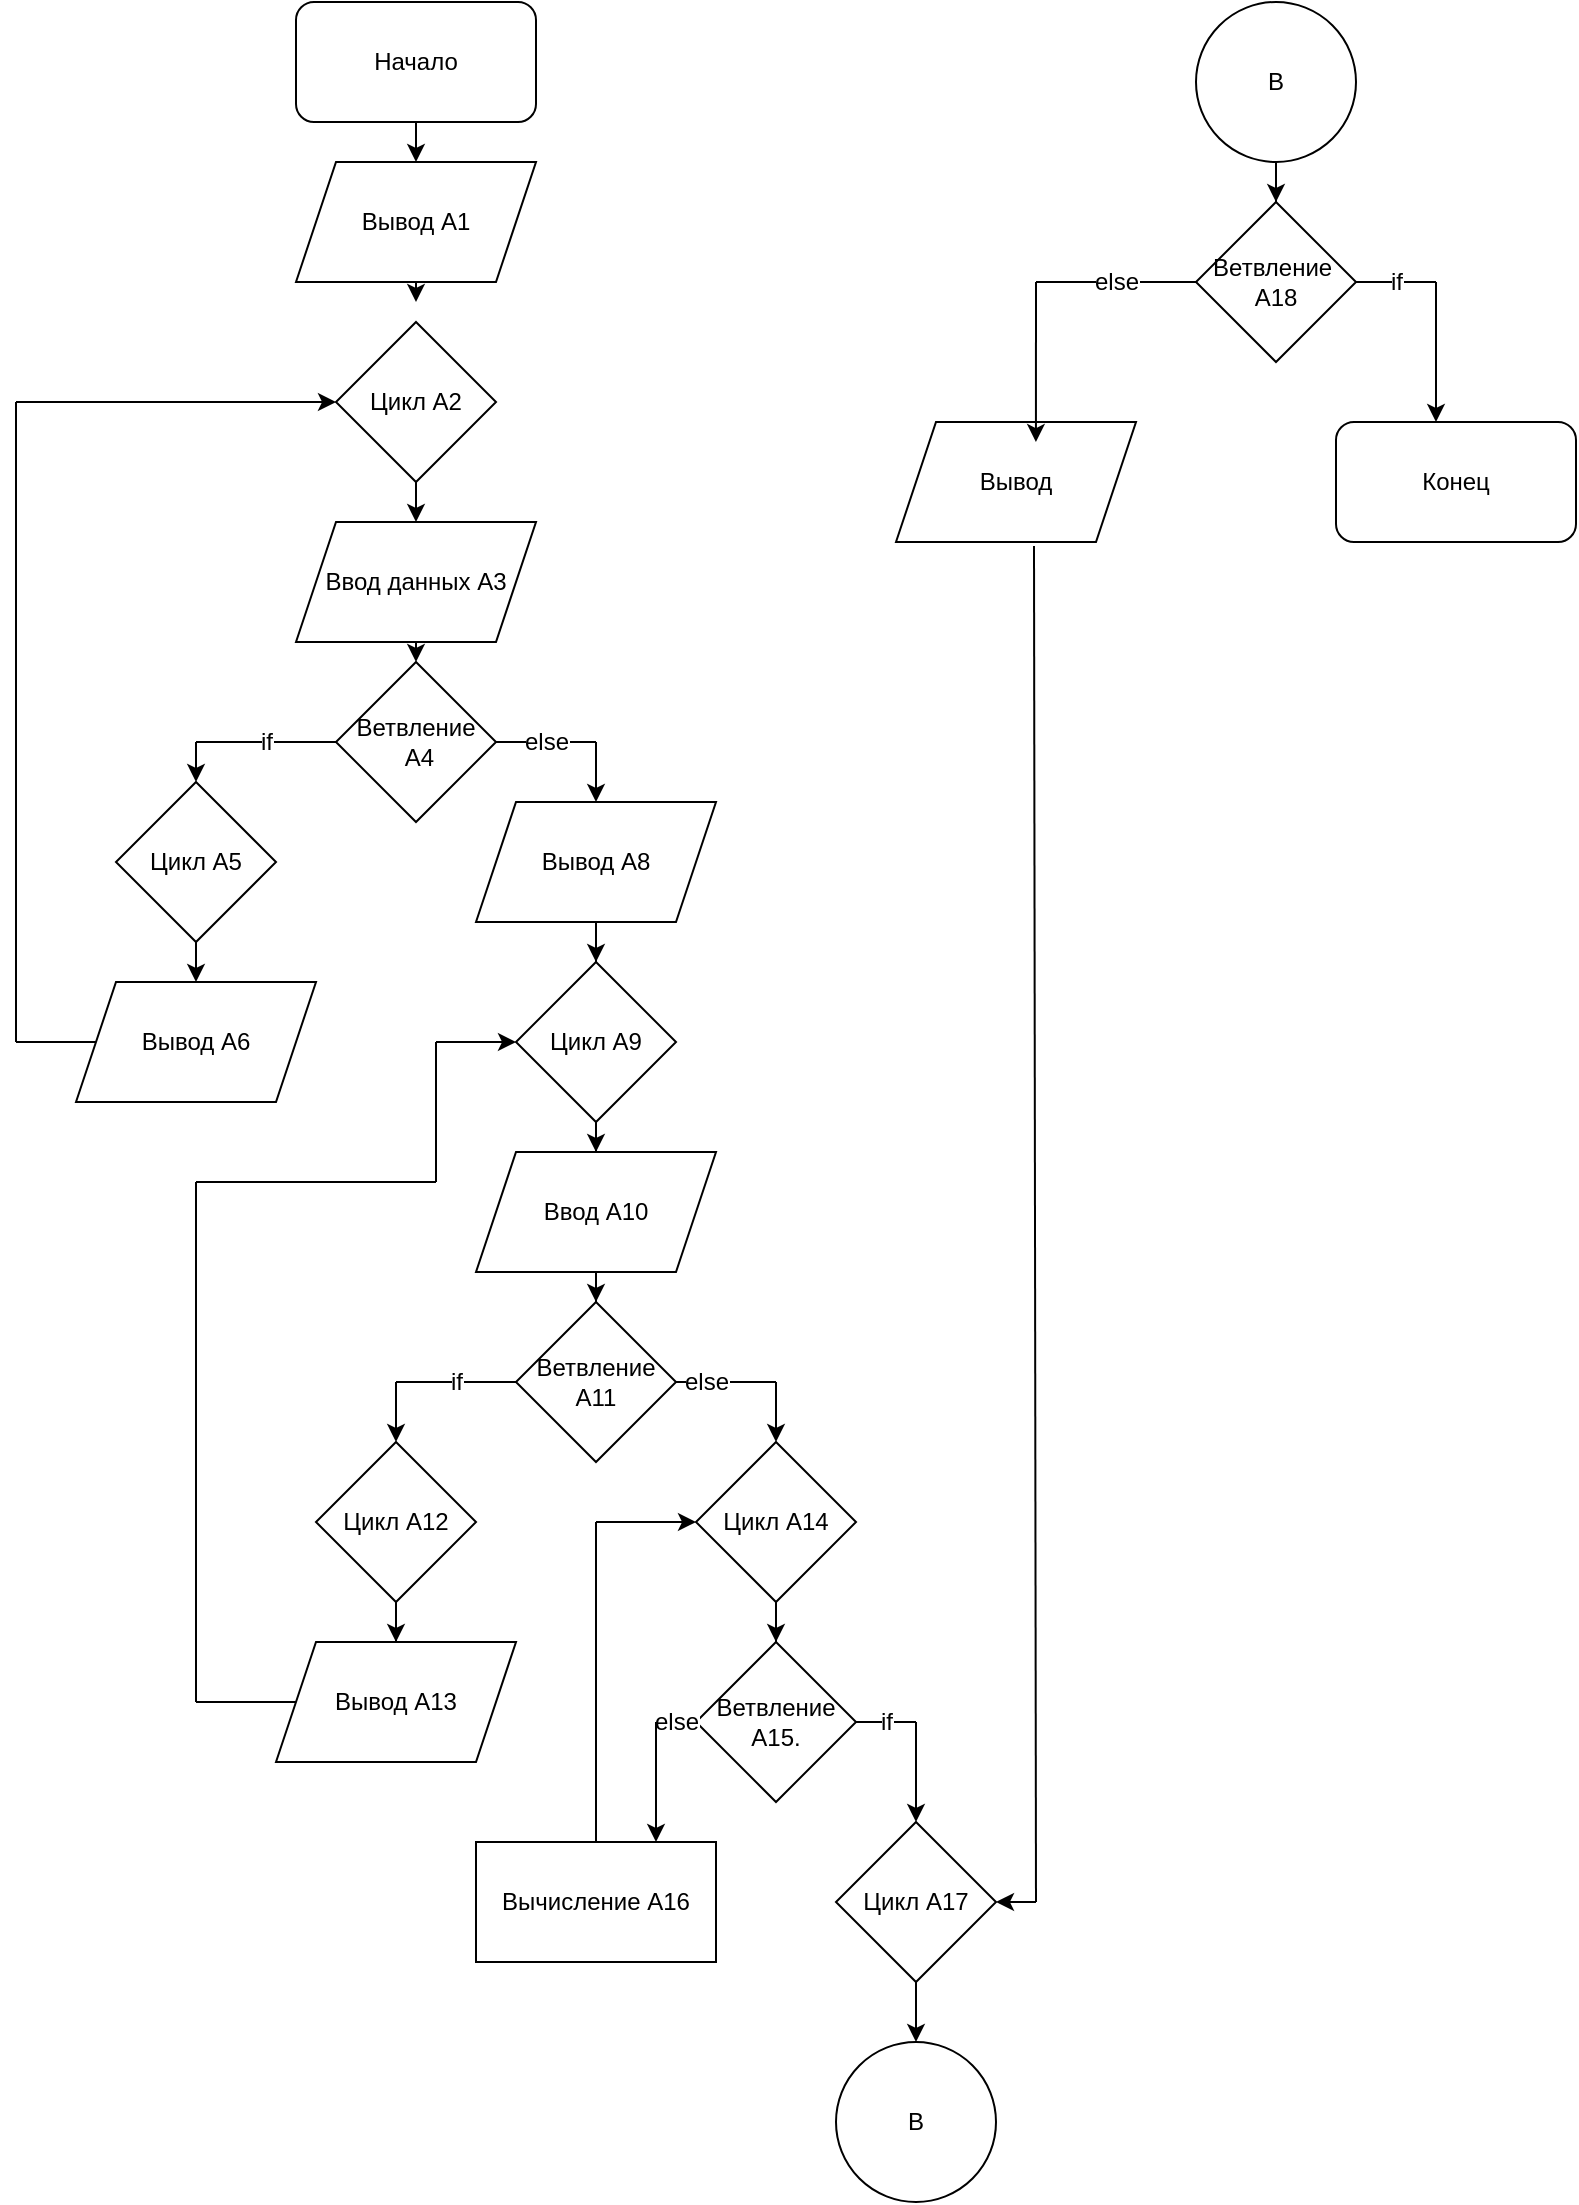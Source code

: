<mxfile version="16.3.0" type="device"><diagram id="2_x_42_vt07kQqVwBR9U" name="Page-1"><mxGraphModel dx="219" dy="363" grid="1" gridSize="10" guides="1" tooltips="1" connect="1" arrows="1" fold="1" page="1" pageScale="1" pageWidth="827" pageHeight="1169" math="0" shadow="0"><root><mxCell id="0"/><mxCell id="1" parent="0"/><mxCell id="sVKtFC1MSGH8QYwimQIY-1" value="Начало" style="rounded=1;whiteSpace=wrap;html=1;" parent="1" vertex="1"><mxGeometry x="170" y="10" width="120" height="60" as="geometry"/></mxCell><mxCell id="sVKtFC1MSGH8QYwimQIY-2" value="Вывод А1" style="shape=parallelogram;perimeter=parallelogramPerimeter;whiteSpace=wrap;html=1;fixedSize=1;" parent="1" vertex="1"><mxGeometry x="170" y="90" width="120" height="60" as="geometry"/></mxCell><mxCell id="sVKtFC1MSGH8QYwimQIY-4" value="Ввод данных А3" style="shape=parallelogram;perimeter=parallelogramPerimeter;whiteSpace=wrap;html=1;fixedSize=1;" parent="1" vertex="1"><mxGeometry x="170" y="270" width="120" height="60" as="geometry"/></mxCell><mxCell id="sVKtFC1MSGH8QYwimQIY-8" value="" style="endArrow=classic;html=1;rounded=0;exitX=0.5;exitY=1;exitDx=0;exitDy=0;" parent="1" source="sVKtFC1MSGH8QYwimQIY-1" edge="1"><mxGeometry width="50" height="50" relative="1" as="geometry"><mxPoint x="200" y="390" as="sourcePoint"/><mxPoint x="230" y="90" as="targetPoint"/></mxGeometry></mxCell><mxCell id="sVKtFC1MSGH8QYwimQIY-12" value="" style="endArrow=none;html=1;rounded=0;entryX=0.5;entryY=1;entryDx=0;entryDy=0;" parent="1" edge="1"><mxGeometry width="50" height="50" relative="1" as="geometry"><mxPoint x="230" y="420" as="sourcePoint"/><mxPoint x="230" y="400" as="targetPoint"/></mxGeometry></mxCell><mxCell id="sVKtFC1MSGH8QYwimQIY-47" value="" style="edgeStyle=orthogonalEdgeStyle;rounded=0;orthogonalLoop=1;jettySize=auto;html=1;" parent="1" source="sVKtFC1MSGH8QYwimQIY-20" target="sVKtFC1MSGH8QYwimQIY-46" edge="1"><mxGeometry relative="1" as="geometry"/></mxCell><mxCell id="sVKtFC1MSGH8QYwimQIY-20" value="Вывод А8" style="shape=parallelogram;perimeter=parallelogramPerimeter;whiteSpace=wrap;html=1;fixedSize=1;" parent="1" vertex="1"><mxGeometry x="260" y="410" width="120" height="60" as="geometry"/></mxCell><mxCell id="sVKtFC1MSGH8QYwimQIY-31" value="Вывод А6" style="shape=parallelogram;perimeter=parallelogramPerimeter;whiteSpace=wrap;html=1;fixedSize=1;" parent="1" vertex="1"><mxGeometry x="60" y="500" width="120" height="60" as="geometry"/></mxCell><mxCell id="sVKtFC1MSGH8QYwimQIY-34" value="" style="endArrow=none;html=1;rounded=0;" parent="1" edge="1"><mxGeometry width="50" height="50" relative="1" as="geometry"><mxPoint x="30" y="530" as="sourcePoint"/><mxPoint x="30" y="210" as="targetPoint"/></mxGeometry></mxCell><mxCell id="sVKtFC1MSGH8QYwimQIY-35" value="" style="endArrow=classic;html=1;rounded=0;entryX=0;entryY=0.5;entryDx=0;entryDy=0;" parent="1" target="sVKtFC1MSGH8QYwimQIY-38" edge="1"><mxGeometry width="50" height="50" relative="1" as="geometry"><mxPoint x="30" y="210" as="sourcePoint"/><mxPoint x="180" y="200" as="targetPoint"/></mxGeometry></mxCell><mxCell id="sVKtFC1MSGH8QYwimQIY-37" value="Ветвление&lt;br&gt;&amp;nbsp;А4" style="rhombus;whiteSpace=wrap;html=1;" parent="1" vertex="1"><mxGeometry x="190" y="340" width="80" height="80" as="geometry"/></mxCell><mxCell id="sVKtFC1MSGH8QYwimQIY-38" value="Цикл А2" style="rhombus;whiteSpace=wrap;html=1;" parent="1" vertex="1"><mxGeometry x="190" y="170" width="80" height="80" as="geometry"/></mxCell><mxCell id="sVKtFC1MSGH8QYwimQIY-39" value="" style="endArrow=classic;html=1;rounded=0;exitX=0.5;exitY=1;exitDx=0;exitDy=0;" parent="1" source="sVKtFC1MSGH8QYwimQIY-2" edge="1"><mxGeometry width="50" height="50" relative="1" as="geometry"><mxPoint x="210" y="350" as="sourcePoint"/><mxPoint x="230" y="160" as="targetPoint"/></mxGeometry></mxCell><mxCell id="sVKtFC1MSGH8QYwimQIY-40" value="" style="endArrow=classic;html=1;rounded=0;exitX=0.5;exitY=1;exitDx=0;exitDy=0;entryX=0.5;entryY=0;entryDx=0;entryDy=0;" parent="1" source="sVKtFC1MSGH8QYwimQIY-38" target="sVKtFC1MSGH8QYwimQIY-4" edge="1"><mxGeometry width="50" height="50" relative="1" as="geometry"><mxPoint x="210" y="350" as="sourcePoint"/><mxPoint x="260" y="300" as="targetPoint"/></mxGeometry></mxCell><mxCell id="sVKtFC1MSGH8QYwimQIY-41" value="" style="endArrow=classic;html=1;rounded=0;exitX=0.5;exitY=1;exitDx=0;exitDy=0;" parent="1" source="sVKtFC1MSGH8QYwimQIY-4" target="sVKtFC1MSGH8QYwimQIY-37" edge="1"><mxGeometry width="50" height="50" relative="1" as="geometry"><mxPoint x="210" y="350" as="sourcePoint"/><mxPoint x="260" y="300" as="targetPoint"/></mxGeometry></mxCell><mxCell id="sVKtFC1MSGH8QYwimQIY-42" value="Цикл А5" style="rhombus;whiteSpace=wrap;html=1;" parent="1" vertex="1"><mxGeometry x="80" y="400" width="80" height="80" as="geometry"/></mxCell><mxCell id="sVKtFC1MSGH8QYwimQIY-44" value="" style="endArrow=classic;html=1;rounded=0;exitX=0.5;exitY=1;exitDx=0;exitDy=0;entryX=0.5;entryY=0;entryDx=0;entryDy=0;" parent="1" source="sVKtFC1MSGH8QYwimQIY-42" target="sVKtFC1MSGH8QYwimQIY-31" edge="1"><mxGeometry width="50" height="50" relative="1" as="geometry"><mxPoint x="210" y="350" as="sourcePoint"/><mxPoint x="260" y="300" as="targetPoint"/></mxGeometry></mxCell><mxCell id="sVKtFC1MSGH8QYwimQIY-49" value="" style="edgeStyle=orthogonalEdgeStyle;rounded=0;orthogonalLoop=1;jettySize=auto;html=1;" parent="1" source="sVKtFC1MSGH8QYwimQIY-46" target="sVKtFC1MSGH8QYwimQIY-48" edge="1"><mxGeometry relative="1" as="geometry"/></mxCell><mxCell id="sVKtFC1MSGH8QYwimQIY-46" value="Цикл А9" style="rhombus;whiteSpace=wrap;html=1;" parent="1" vertex="1"><mxGeometry x="280" y="490" width="80" height="80" as="geometry"/></mxCell><mxCell id="sVKtFC1MSGH8QYwimQIY-51" value="" style="edgeStyle=orthogonalEdgeStyle;rounded=0;orthogonalLoop=1;jettySize=auto;html=1;" parent="1" source="sVKtFC1MSGH8QYwimQIY-48" target="sVKtFC1MSGH8QYwimQIY-50" edge="1"><mxGeometry relative="1" as="geometry"/></mxCell><mxCell id="sVKtFC1MSGH8QYwimQIY-48" value="Ввод А10" style="shape=parallelogram;perimeter=parallelogramPerimeter;whiteSpace=wrap;html=1;fixedSize=1;" parent="1" vertex="1"><mxGeometry x="260" y="585" width="120" height="60" as="geometry"/></mxCell><mxCell id="sVKtFC1MSGH8QYwimQIY-50" value="Ветвление&lt;br&gt;А11" style="rhombus;whiteSpace=wrap;html=1;" parent="1" vertex="1"><mxGeometry x="280" y="660" width="80" height="80" as="geometry"/></mxCell><mxCell id="r2EymgDgxnuuoJTEq0Ku-38" value="" style="edgeStyle=orthogonalEdgeStyle;rounded=0;orthogonalLoop=1;jettySize=auto;html=1;fontSize=12;" edge="1" parent="1" source="sVKtFC1MSGH8QYwimQIY-54" target="r2EymgDgxnuuoJTEq0Ku-37"><mxGeometry relative="1" as="geometry"/></mxCell><mxCell id="sVKtFC1MSGH8QYwimQIY-54" value="B" style="ellipse;whiteSpace=wrap;html=1;aspect=fixed;" parent="1" vertex="1"><mxGeometry x="620" y="10" width="80" height="80" as="geometry"/></mxCell><mxCell id="sVKtFC1MSGH8QYwimQIY-58" value="B" style="ellipse;whiteSpace=wrap;html=1;aspect=fixed;" parent="1" vertex="1"><mxGeometry x="440" y="1030" width="80" height="80" as="geometry"/></mxCell><mxCell id="sVKtFC1MSGH8QYwimQIY-70" value="" style="edgeStyle=orthogonalEdgeStyle;rounded=0;orthogonalLoop=1;jettySize=auto;html=1;" parent="1" edge="1"><mxGeometry relative="1" as="geometry"><mxPoint x="500" y="180" as="sourcePoint"/><mxPoint x="500" y="180" as="targetPoint"/></mxGeometry></mxCell><mxCell id="r2EymgDgxnuuoJTEq0Ku-1" value="" style="endArrow=none;html=1;rounded=0;exitX=0;exitY=0.5;exitDx=0;exitDy=0;" edge="1" parent="1" source="sVKtFC1MSGH8QYwimQIY-31"><mxGeometry width="50" height="50" relative="1" as="geometry"><mxPoint x="340" y="490" as="sourcePoint"/><mxPoint x="30" y="530" as="targetPoint"/></mxGeometry></mxCell><mxCell id="r2EymgDgxnuuoJTEq0Ku-2" value="if" style="endArrow=none;html=1;rounded=0;entryX=0;entryY=0.5;entryDx=0;entryDy=0;fontSize=12;" edge="1" parent="1" target="sVKtFC1MSGH8QYwimQIY-37"><mxGeometry width="50" height="50" relative="1" as="geometry"><mxPoint x="120" y="380" as="sourcePoint"/><mxPoint x="200" y="430" as="targetPoint"/><Array as="points"><mxPoint x="150" y="380"/></Array></mxGeometry></mxCell><mxCell id="r2EymgDgxnuuoJTEq0Ku-3" value="" style="endArrow=classic;html=1;rounded=0;entryX=0.5;entryY=0;entryDx=0;entryDy=0;" edge="1" parent="1" target="sVKtFC1MSGH8QYwimQIY-42"><mxGeometry width="50" height="50" relative="1" as="geometry"><mxPoint x="120" y="380" as="sourcePoint"/><mxPoint x="200" y="430" as="targetPoint"/></mxGeometry></mxCell><mxCell id="r2EymgDgxnuuoJTEq0Ku-4" value="else" style="endArrow=none;html=1;rounded=0;fontSize=12;exitX=1;exitY=0.5;exitDx=0;exitDy=0;" edge="1" parent="1" source="sVKtFC1MSGH8QYwimQIY-37"><mxGeometry width="50" height="50" relative="1" as="geometry"><mxPoint x="270" y="500" as="sourcePoint"/><mxPoint x="320" y="380" as="targetPoint"/></mxGeometry></mxCell><mxCell id="r2EymgDgxnuuoJTEq0Ku-5" value="" style="endArrow=classic;html=1;rounded=0;fontSize=14;" edge="1" parent="1"><mxGeometry width="50" height="50" relative="1" as="geometry"><mxPoint x="320" y="380" as="sourcePoint"/><mxPoint x="320" y="410" as="targetPoint"/></mxGeometry></mxCell><mxCell id="r2EymgDgxnuuoJTEq0Ku-10" value="" style="edgeStyle=orthogonalEdgeStyle;rounded=0;orthogonalLoop=1;jettySize=auto;html=1;fontSize=12;" edge="1" parent="1" source="r2EymgDgxnuuoJTEq0Ku-6" target="r2EymgDgxnuuoJTEq0Ku-9"><mxGeometry relative="1" as="geometry"/></mxCell><mxCell id="r2EymgDgxnuuoJTEq0Ku-6" value="Цикл А12" style="rhombus;whiteSpace=wrap;html=1;fontSize=12;" vertex="1" parent="1"><mxGeometry x="180" y="730" width="80" height="80" as="geometry"/></mxCell><mxCell id="r2EymgDgxnuuoJTEq0Ku-7" value="if" style="endArrow=none;html=1;rounded=0;fontSize=12;entryX=0;entryY=0.5;entryDx=0;entryDy=0;" edge="1" parent="1" target="sVKtFC1MSGH8QYwimQIY-50"><mxGeometry width="50" height="50" relative="1" as="geometry"><mxPoint x="220" y="700" as="sourcePoint"/><mxPoint x="360" y="720" as="targetPoint"/></mxGeometry></mxCell><mxCell id="r2EymgDgxnuuoJTEq0Ku-8" value="" style="endArrow=classic;html=1;rounded=0;fontSize=12;entryX=0.5;entryY=0;entryDx=0;entryDy=0;" edge="1" parent="1" target="r2EymgDgxnuuoJTEq0Ku-6"><mxGeometry width="50" height="50" relative="1" as="geometry"><mxPoint x="220" y="700" as="sourcePoint"/><mxPoint x="360" y="720" as="targetPoint"/></mxGeometry></mxCell><mxCell id="r2EymgDgxnuuoJTEq0Ku-9" value="Вывод А13" style="shape=parallelogram;perimeter=parallelogramPerimeter;whiteSpace=wrap;html=1;fixedSize=1;fontSize=12;" vertex="1" parent="1"><mxGeometry x="160" y="830" width="120" height="60" as="geometry"/></mxCell><mxCell id="r2EymgDgxnuuoJTEq0Ku-11" value="" style="endArrow=none;html=1;rounded=0;fontSize=12;exitX=0;exitY=0.5;exitDx=0;exitDy=0;" edge="1" parent="1" source="r2EymgDgxnuuoJTEq0Ku-9"><mxGeometry width="50" height="50" relative="1" as="geometry"><mxPoint x="310" y="770" as="sourcePoint"/><mxPoint x="120" y="860" as="targetPoint"/></mxGeometry></mxCell><mxCell id="r2EymgDgxnuuoJTEq0Ku-12" value="" style="endArrow=none;html=1;rounded=0;fontSize=12;" edge="1" parent="1"><mxGeometry width="50" height="50" relative="1" as="geometry"><mxPoint x="120" y="860" as="sourcePoint"/><mxPoint x="120" y="600" as="targetPoint"/></mxGeometry></mxCell><mxCell id="r2EymgDgxnuuoJTEq0Ku-13" value="" style="endArrow=none;html=1;rounded=0;fontSize=12;" edge="1" parent="1"><mxGeometry width="50" height="50" relative="1" as="geometry"><mxPoint x="120" y="600" as="sourcePoint"/><mxPoint x="240" y="600" as="targetPoint"/></mxGeometry></mxCell><mxCell id="r2EymgDgxnuuoJTEq0Ku-14" value="" style="endArrow=none;html=1;rounded=0;fontSize=12;" edge="1" parent="1"><mxGeometry width="50" height="50" relative="1" as="geometry"><mxPoint x="240" y="600" as="sourcePoint"/><mxPoint x="240" y="530" as="targetPoint"/></mxGeometry></mxCell><mxCell id="r2EymgDgxnuuoJTEq0Ku-15" value="" style="endArrow=classic;html=1;rounded=0;fontSize=12;" edge="1" parent="1" target="sVKtFC1MSGH8QYwimQIY-46"><mxGeometry width="50" height="50" relative="1" as="geometry"><mxPoint x="240" y="530" as="sourcePoint"/><mxPoint x="320" y="730" as="targetPoint"/></mxGeometry></mxCell><mxCell id="r2EymgDgxnuuoJTEq0Ku-21" value="" style="edgeStyle=orthogonalEdgeStyle;rounded=0;orthogonalLoop=1;jettySize=auto;html=1;fontSize=12;" edge="1" parent="1" source="r2EymgDgxnuuoJTEq0Ku-16" target="r2EymgDgxnuuoJTEq0Ku-20"><mxGeometry relative="1" as="geometry"/></mxCell><mxCell id="r2EymgDgxnuuoJTEq0Ku-16" value="Цикл А14" style="rhombus;whiteSpace=wrap;html=1;fontSize=12;" vertex="1" parent="1"><mxGeometry x="370" y="730" width="80" height="80" as="geometry"/></mxCell><mxCell id="r2EymgDgxnuuoJTEq0Ku-17" value="" style="endArrow=none;html=1;rounded=0;fontSize=12;exitX=1;exitY=0.5;exitDx=0;exitDy=0;" edge="1" parent="1" source="sVKtFC1MSGH8QYwimQIY-50"><mxGeometry width="50" height="50" relative="1" as="geometry"><mxPoint x="310" y="720" as="sourcePoint"/><mxPoint x="410" y="700" as="targetPoint"/></mxGeometry></mxCell><mxCell id="r2EymgDgxnuuoJTEq0Ku-19" value="else" style="edgeLabel;html=1;align=center;verticalAlign=middle;resizable=0;points=[];fontSize=12;" vertex="1" connectable="0" parent="r2EymgDgxnuuoJTEq0Ku-17"><mxGeometry x="-0.4" relative="1" as="geometry"><mxPoint as="offset"/></mxGeometry></mxCell><mxCell id="r2EymgDgxnuuoJTEq0Ku-18" value="" style="endArrow=classic;html=1;rounded=0;fontSize=12;" edge="1" parent="1" target="r2EymgDgxnuuoJTEq0Ku-16"><mxGeometry width="50" height="50" relative="1" as="geometry"><mxPoint x="410" y="700" as="sourcePoint"/><mxPoint x="360" y="670" as="targetPoint"/></mxGeometry></mxCell><mxCell id="r2EymgDgxnuuoJTEq0Ku-20" value="Ветвление&lt;br&gt;А15." style="rhombus;whiteSpace=wrap;html=1;fontSize=12;" vertex="1" parent="1"><mxGeometry x="370" y="830" width="80" height="80" as="geometry"/></mxCell><mxCell id="r2EymgDgxnuuoJTEq0Ku-22" value="Вычисление А16" style="rounded=0;whiteSpace=wrap;html=1;fontSize=12;" vertex="1" parent="1"><mxGeometry x="260" y="930" width="120" height="60" as="geometry"/></mxCell><mxCell id="r2EymgDgxnuuoJTEq0Ku-23" value="else" style="endArrow=none;html=1;rounded=0;fontSize=12;exitX=0;exitY=0.5;exitDx=0;exitDy=0;" edge="1" parent="1" source="r2EymgDgxnuuoJTEq0Ku-20"><mxGeometry width="50" height="50" relative="1" as="geometry"><mxPoint x="350" y="870" as="sourcePoint"/><mxPoint x="350" y="870" as="targetPoint"/></mxGeometry></mxCell><mxCell id="r2EymgDgxnuuoJTEq0Ku-24" value="" style="endArrow=classic;html=1;rounded=0;fontSize=12;entryX=0.75;entryY=0;entryDx=0;entryDy=0;" edge="1" parent="1" target="r2EymgDgxnuuoJTEq0Ku-22"><mxGeometry width="50" height="50" relative="1" as="geometry"><mxPoint x="350" y="870" as="sourcePoint"/><mxPoint x="400" y="820" as="targetPoint"/></mxGeometry></mxCell><mxCell id="r2EymgDgxnuuoJTEq0Ku-25" value="" style="endArrow=none;html=1;rounded=0;fontSize=12;exitX=0.5;exitY=0;exitDx=0;exitDy=0;" edge="1" parent="1" source="r2EymgDgxnuuoJTEq0Ku-22"><mxGeometry width="50" height="50" relative="1" as="geometry"><mxPoint x="390" y="880" as="sourcePoint"/><mxPoint x="320" y="770" as="targetPoint"/></mxGeometry></mxCell><mxCell id="r2EymgDgxnuuoJTEq0Ku-26" value="" style="endArrow=classic;html=1;rounded=0;fontSize=12;" edge="1" parent="1"><mxGeometry width="50" height="50" relative="1" as="geometry"><mxPoint x="320" y="770" as="sourcePoint"/><mxPoint x="370" y="770" as="targetPoint"/></mxGeometry></mxCell><mxCell id="r2EymgDgxnuuoJTEq0Ku-28" value="if" style="endArrow=none;html=1;rounded=0;fontSize=12;exitX=1;exitY=0.5;exitDx=0;exitDy=0;" edge="1" parent="1" source="r2EymgDgxnuuoJTEq0Ku-20"><mxGeometry width="50" height="50" relative="1" as="geometry"><mxPoint x="470" y="820" as="sourcePoint"/><mxPoint x="480" y="870" as="targetPoint"/></mxGeometry></mxCell><mxCell id="r2EymgDgxnuuoJTEq0Ku-36" value="" style="edgeStyle=orthogonalEdgeStyle;rounded=0;orthogonalLoop=1;jettySize=auto;html=1;fontSize=12;" edge="1" parent="1" source="r2EymgDgxnuuoJTEq0Ku-30" target="sVKtFC1MSGH8QYwimQIY-58"><mxGeometry relative="1" as="geometry"/></mxCell><mxCell id="r2EymgDgxnuuoJTEq0Ku-30" value="Цикл А17" style="rhombus;whiteSpace=wrap;html=1;fontSize=12;" vertex="1" parent="1"><mxGeometry x="440" y="920" width="80" height="80" as="geometry"/></mxCell><mxCell id="r2EymgDgxnuuoJTEq0Ku-31" value="" style="endArrow=classic;html=1;rounded=0;fontSize=12;" edge="1" parent="1" target="r2EymgDgxnuuoJTEq0Ku-30"><mxGeometry width="50" height="50" relative="1" as="geometry"><mxPoint x="480" y="870" as="sourcePoint"/><mxPoint x="520" y="770" as="targetPoint"/></mxGeometry></mxCell><mxCell id="r2EymgDgxnuuoJTEq0Ku-37" value="Ветвление&amp;nbsp;&lt;br&gt;А18" style="rhombus;whiteSpace=wrap;html=1;" vertex="1" parent="1"><mxGeometry x="620" y="110" width="80" height="80" as="geometry"/></mxCell><mxCell id="r2EymgDgxnuuoJTEq0Ku-39" value="Конец" style="rounded=1;whiteSpace=wrap;html=1;fontSize=12;" vertex="1" parent="1"><mxGeometry x="690" y="220" width="120" height="60" as="geometry"/></mxCell><mxCell id="r2EymgDgxnuuoJTEq0Ku-40" value="if" style="endArrow=none;html=1;rounded=0;fontSize=12;exitX=1;exitY=0.5;exitDx=0;exitDy=0;" edge="1" parent="1" source="r2EymgDgxnuuoJTEq0Ku-37"><mxGeometry width="50" height="50" relative="1" as="geometry"><mxPoint x="690" y="280" as="sourcePoint"/><mxPoint x="740" y="150" as="targetPoint"/></mxGeometry></mxCell><mxCell id="r2EymgDgxnuuoJTEq0Ku-41" value="" style="endArrow=classic;html=1;rounded=0;fontSize=12;" edge="1" parent="1"><mxGeometry width="50" height="50" relative="1" as="geometry"><mxPoint x="740" y="150" as="sourcePoint"/><mxPoint x="740" y="220" as="targetPoint"/></mxGeometry></mxCell><mxCell id="r2EymgDgxnuuoJTEq0Ku-42" value="Вывод" style="shape=parallelogram;perimeter=parallelogramPerimeter;whiteSpace=wrap;html=1;fixedSize=1;fontSize=12;" vertex="1" parent="1"><mxGeometry x="470" y="220" width="120" height="60" as="geometry"/></mxCell><mxCell id="r2EymgDgxnuuoJTEq0Ku-43" value="else" style="endArrow=none;html=1;rounded=0;fontSize=12;exitX=0;exitY=0.5;exitDx=0;exitDy=0;" edge="1" parent="1" source="r2EymgDgxnuuoJTEq0Ku-37"><mxGeometry width="50" height="50" relative="1" as="geometry"><mxPoint x="570" y="300" as="sourcePoint"/><mxPoint x="540" y="150" as="targetPoint"/></mxGeometry></mxCell><mxCell id="r2EymgDgxnuuoJTEq0Ku-44" value="" style="endArrow=classic;html=1;rounded=0;fontSize=12;entryX=0.583;entryY=0.167;entryDx=0;entryDy=0;entryPerimeter=0;" edge="1" parent="1" target="r2EymgDgxnuuoJTEq0Ku-42"><mxGeometry width="50" height="50" relative="1" as="geometry"><mxPoint x="540" y="150" as="sourcePoint"/><mxPoint x="620" y="250" as="targetPoint"/></mxGeometry></mxCell><mxCell id="r2EymgDgxnuuoJTEq0Ku-46" value="" style="endArrow=none;html=1;rounded=0;fontSize=12;entryX=0.575;entryY=1.033;entryDx=0;entryDy=0;entryPerimeter=0;" edge="1" parent="1" target="r2EymgDgxnuuoJTEq0Ku-42"><mxGeometry width="50" height="50" relative="1" as="geometry"><mxPoint x="540" y="960" as="sourcePoint"/><mxPoint x="540" y="420" as="targetPoint"/></mxGeometry></mxCell><mxCell id="r2EymgDgxnuuoJTEq0Ku-47" value="" style="endArrow=classic;html=1;rounded=0;fontSize=12;entryX=1;entryY=0.5;entryDx=0;entryDy=0;" edge="1" parent="1" target="r2EymgDgxnuuoJTEq0Ku-30"><mxGeometry width="50" height="50" relative="1" as="geometry"><mxPoint x="540" y="960" as="sourcePoint"/><mxPoint x="590" y="600" as="targetPoint"/></mxGeometry></mxCell></root></mxGraphModel></diagram></mxfile>